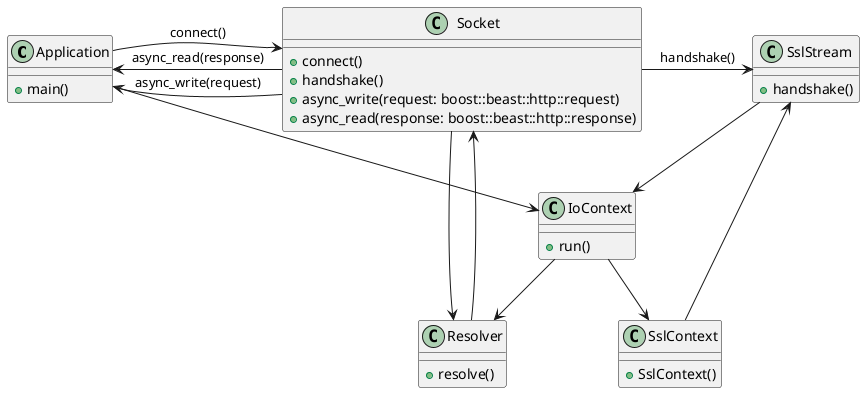 @startuml

class Application {
    + main()
}

class IoContext {
    + run()
}

class SslContext {
    + SslContext()
}

class SslStream {
    + handshake()
}

class Resolver {
    + resolve()
}

class Socket {
    + connect()
    + handshake()
    + async_write(request: boost::beast::http::request)
    + async_read(response: boost::beast::http::response)
}

Application --> IoContext
IoContext --> SslContext
SslContext --> SslStream
SslStream --> IoContext

IoContext --> Resolver
Resolver --> Socket
Socket --> Resolver

Application -> Socket: connect()
Socket -> SslStream: handshake()
Socket --> Application: async_write(request)
Socket --> Application: async_read(response)

@enduml